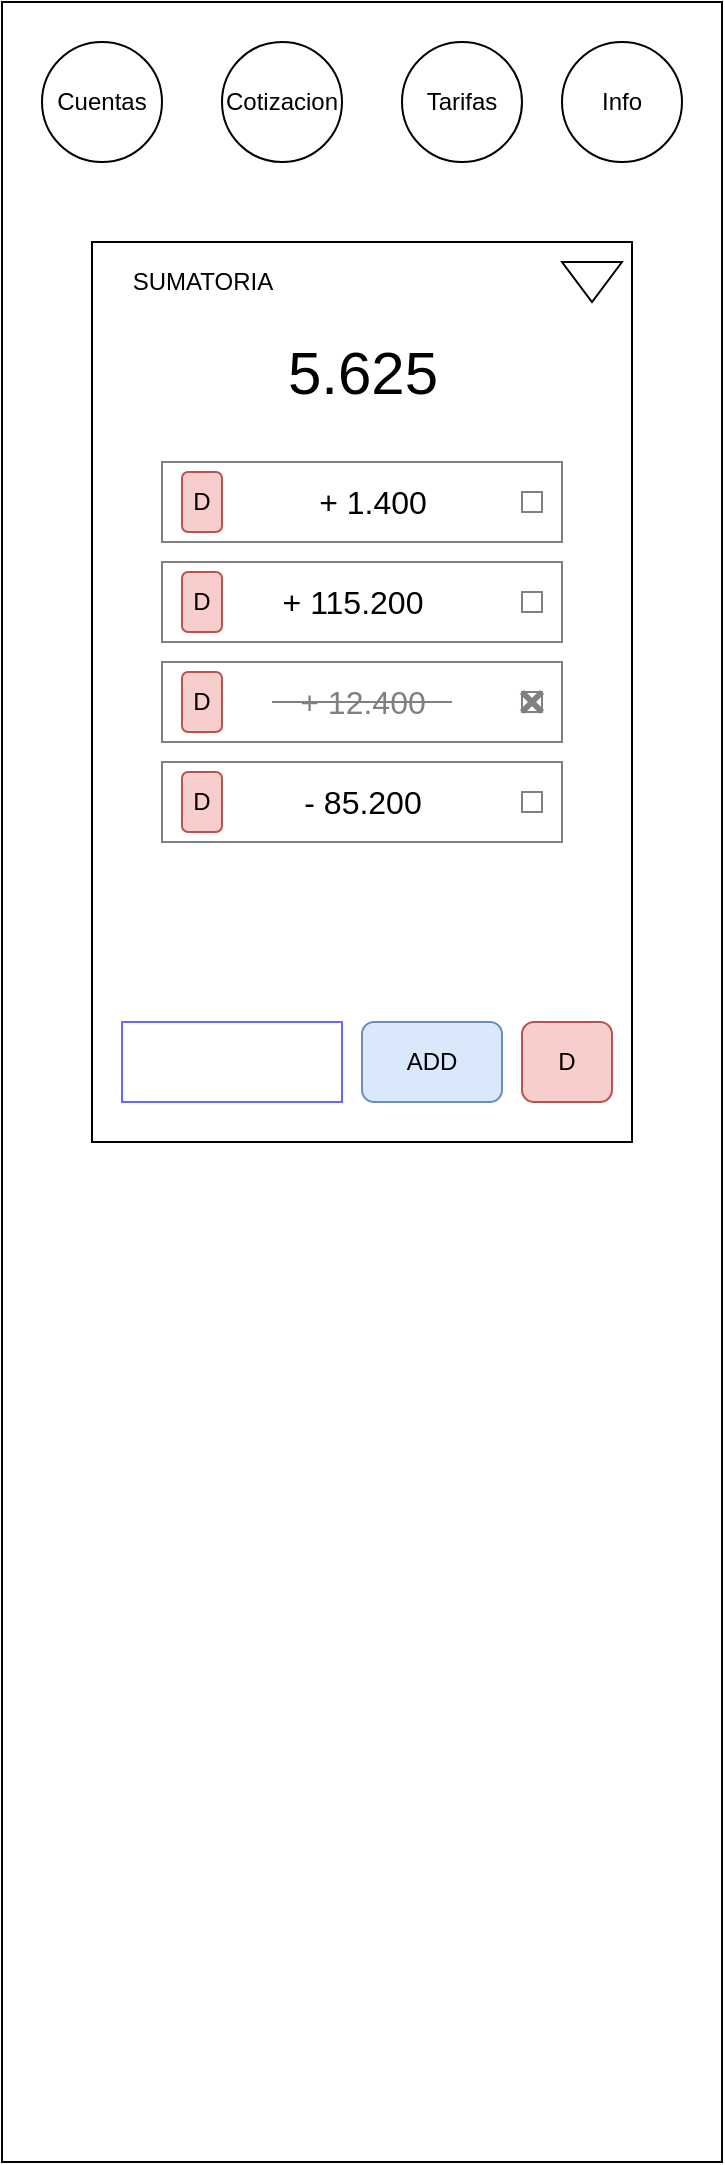 <mxfile version="16.6.4" type="github">
  <diagram id="LqH0sjRRcGHtMj45-_EA" name="UI">
    <mxGraphModel dx="408" dy="228" grid="1" gridSize="10" guides="1" tooltips="1" connect="1" arrows="1" fold="1" page="1" pageScale="1" pageWidth="827" pageHeight="1169" math="0" shadow="0">
      <root>
        <mxCell id="0" />
        <mxCell id="1" parent="0" />
        <mxCell id="yo-6rMwbI_qUXmu5xl-3-2" value="" style="rounded=0;whiteSpace=wrap;html=1;" vertex="1" parent="1">
          <mxGeometry x="40" y="40" width="360" height="1080" as="geometry" />
        </mxCell>
        <mxCell id="yo-6rMwbI_qUXmu5xl-3-4" value="Cuentas" style="ellipse;whiteSpace=wrap;html=1;aspect=fixed;" vertex="1" parent="1">
          <mxGeometry x="60" y="60" width="60" height="60" as="geometry" />
        </mxCell>
        <mxCell id="yo-6rMwbI_qUXmu5xl-3-5" value="Cotizacion" style="ellipse;whiteSpace=wrap;html=1;aspect=fixed;" vertex="1" parent="1">
          <mxGeometry x="150" y="60" width="60" height="60" as="geometry" />
        </mxCell>
        <mxCell id="yo-6rMwbI_qUXmu5xl-3-6" value="Tarifas" style="ellipse;whiteSpace=wrap;html=1;aspect=fixed;" vertex="1" parent="1">
          <mxGeometry x="240" y="60" width="60" height="60" as="geometry" />
        </mxCell>
        <mxCell id="yo-6rMwbI_qUXmu5xl-3-7" value="Info" style="ellipse;whiteSpace=wrap;html=1;aspect=fixed;" vertex="1" parent="1">
          <mxGeometry x="320" y="60" width="60" height="60" as="geometry" />
        </mxCell>
        <mxCell id="yo-6rMwbI_qUXmu5xl-3-8" value="" style="rounded=0;whiteSpace=wrap;html=1;" vertex="1" parent="1">
          <mxGeometry x="85" y="160" width="270" height="450" as="geometry" />
        </mxCell>
        <mxCell id="yo-6rMwbI_qUXmu5xl-3-13" value="" style="triangle;whiteSpace=wrap;html=1;rotation=90;" vertex="1" parent="1">
          <mxGeometry x="325" y="165" width="20" height="30" as="geometry" />
        </mxCell>
        <mxCell id="yo-6rMwbI_qUXmu5xl-3-14" value="SUMATORIA" style="text;html=1;align=center;verticalAlign=middle;resizable=0;points=[];autosize=1;strokeColor=none;fillColor=none;" vertex="1" parent="1">
          <mxGeometry x="100" y="170" width="80" height="20" as="geometry" />
        </mxCell>
        <mxCell id="yo-6rMwbI_qUXmu5xl-3-15" value="" style="rounded=0;whiteSpace=wrap;html=1;strokeColor=#6666FF;" vertex="1" parent="1">
          <mxGeometry x="100" y="550" width="110" height="40" as="geometry" />
        </mxCell>
        <mxCell id="yo-6rMwbI_qUXmu5xl-3-16" value="ADD" style="rounded=1;whiteSpace=wrap;html=1;fillColor=#dae8fc;strokeColor=#6c8ebf;" vertex="1" parent="1">
          <mxGeometry x="220" y="550" width="70" height="40" as="geometry" />
        </mxCell>
        <mxCell id="yo-6rMwbI_qUXmu5xl-3-17" value="&lt;font style=&quot;font-size: 30px&quot;&gt;5.625&lt;/font&gt;" style="text;html=1;align=center;verticalAlign=middle;resizable=0;points=[];autosize=1;strokeColor=none;fillColor=none;" vertex="1" parent="1">
          <mxGeometry x="175" y="210" width="90" height="30" as="geometry" />
        </mxCell>
        <mxCell id="yo-6rMwbI_qUXmu5xl-3-28" value="D" style="rounded=1;whiteSpace=wrap;html=1;fillColor=#f8cecc;strokeColor=#b85450;" vertex="1" parent="1">
          <mxGeometry x="300" y="550" width="45" height="40" as="geometry" />
        </mxCell>
        <mxCell id="yo-6rMwbI_qUXmu5xl-3-34" value="" style="group" vertex="1" connectable="0" parent="1">
          <mxGeometry x="120" y="270" width="200" height="40" as="geometry" />
        </mxCell>
        <mxCell id="yo-6rMwbI_qUXmu5xl-3-23" value="" style="rounded=0;whiteSpace=wrap;html=1;fontSize=30;strokeColor=#808080;" vertex="1" parent="yo-6rMwbI_qUXmu5xl-3-34">
          <mxGeometry width="200" height="40" as="geometry" />
        </mxCell>
        <mxCell id="yo-6rMwbI_qUXmu5xl-3-19" value="&lt;font style=&quot;font-size: 16px&quot;&gt;+ 1.400&lt;/font&gt;" style="text;html=1;align=center;verticalAlign=middle;resizable=0;points=[];autosize=1;strokeColor=none;fillColor=none;strokeWidth=4;" vertex="1" parent="yo-6rMwbI_qUXmu5xl-3-34">
          <mxGeometry x="70" y="10" width="70" height="20" as="geometry" />
        </mxCell>
        <mxCell id="yo-6rMwbI_qUXmu5xl-3-24" value="" style="rounded=0;whiteSpace=wrap;html=1;fontSize=30;strokeColor=#808080;" vertex="1" parent="yo-6rMwbI_qUXmu5xl-3-34">
          <mxGeometry x="180" y="15" width="10" height="10" as="geometry" />
        </mxCell>
        <mxCell id="yo-6rMwbI_qUXmu5xl-3-31" value="D" style="rounded=1;whiteSpace=wrap;html=1;fillColor=#f8cecc;strokeColor=#b85450;" vertex="1" parent="yo-6rMwbI_qUXmu5xl-3-34">
          <mxGeometry x="10" y="5" width="20" height="30" as="geometry" />
        </mxCell>
        <mxCell id="yo-6rMwbI_qUXmu5xl-3-35" value="" style="group" vertex="1" connectable="0" parent="1">
          <mxGeometry x="120" y="320" width="200" height="40" as="geometry" />
        </mxCell>
        <mxCell id="yo-6rMwbI_qUXmu5xl-3-36" value="" style="rounded=0;whiteSpace=wrap;html=1;fontSize=30;strokeColor=#808080;" vertex="1" parent="yo-6rMwbI_qUXmu5xl-3-35">
          <mxGeometry width="200" height="40" as="geometry" />
        </mxCell>
        <mxCell id="yo-6rMwbI_qUXmu5xl-3-37" value="&lt;font style=&quot;font-size: 16px&quot;&gt;+ 115.200&lt;/font&gt;" style="text;html=1;align=center;verticalAlign=middle;resizable=0;points=[];autosize=1;strokeColor=none;fillColor=none;strokeWidth=4;" vertex="1" parent="yo-6rMwbI_qUXmu5xl-3-35">
          <mxGeometry x="50" y="10" width="90" height="20" as="geometry" />
        </mxCell>
        <mxCell id="yo-6rMwbI_qUXmu5xl-3-38" value="" style="rounded=0;whiteSpace=wrap;html=1;fontSize=30;strokeColor=#808080;" vertex="1" parent="yo-6rMwbI_qUXmu5xl-3-35">
          <mxGeometry x="180" y="15" width="10" height="10" as="geometry" />
        </mxCell>
        <mxCell id="yo-6rMwbI_qUXmu5xl-3-39" value="D" style="rounded=1;whiteSpace=wrap;html=1;fillColor=#f8cecc;strokeColor=#b85450;" vertex="1" parent="yo-6rMwbI_qUXmu5xl-3-35">
          <mxGeometry x="10" y="5" width="20" height="30" as="geometry" />
        </mxCell>
        <mxCell id="yo-6rMwbI_qUXmu5xl-3-40" value="" style="group;sketch=0;" vertex="1" connectable="0" parent="1">
          <mxGeometry x="120" y="370" width="200" height="40" as="geometry" />
        </mxCell>
        <mxCell id="yo-6rMwbI_qUXmu5xl-3-41" value="" style="rounded=0;whiteSpace=wrap;html=1;fontSize=30;strokeColor=#808080;" vertex="1" parent="yo-6rMwbI_qUXmu5xl-3-40">
          <mxGeometry width="200" height="40" as="geometry" />
        </mxCell>
        <mxCell id="yo-6rMwbI_qUXmu5xl-3-43" value="" style="rounded=0;whiteSpace=wrap;html=1;fontSize=30;strokeColor=#808080;" vertex="1" parent="yo-6rMwbI_qUXmu5xl-3-40">
          <mxGeometry x="180" y="15" width="10" height="10" as="geometry" />
        </mxCell>
        <mxCell id="yo-6rMwbI_qUXmu5xl-3-44" value="D" style="rounded=1;whiteSpace=wrap;html=1;fillColor=#f8cecc;strokeColor=#b85450;" vertex="1" parent="yo-6rMwbI_qUXmu5xl-3-40">
          <mxGeometry x="10" y="5" width="20" height="30" as="geometry" />
        </mxCell>
        <mxCell id="yo-6rMwbI_qUXmu5xl-3-42" value="&lt;font style=&quot;font-size: 16px&quot;&gt;+ 12.400&lt;/font&gt;" style="text;html=1;align=center;verticalAlign=middle;resizable=0;points=[];autosize=1;strokeColor=none;fillColor=none;strokeWidth=4;fontColor=#808080;sketch=0;shadow=0;gradientColor=none;fontStyle=0;horizontal=1;rounded=0;glass=1;" vertex="1" parent="yo-6rMwbI_qUXmu5xl-3-40">
          <mxGeometry x="60" y="10" width="80" height="20" as="geometry" />
        </mxCell>
        <mxCell id="yo-6rMwbI_qUXmu5xl-3-47" value="" style="shape=umlDestroy;whiteSpace=wrap;html=1;strokeWidth=3;rounded=0;shadow=0;glass=1;sketch=0;fontSize=16;fontColor=#808080;fillColor=none;gradientColor=none;strokeColor=#808080;" vertex="1" parent="yo-6rMwbI_qUXmu5xl-3-40">
          <mxGeometry x="180" y="15" width="10" height="10" as="geometry" />
        </mxCell>
        <mxCell id="yo-6rMwbI_qUXmu5xl-3-48" value="" style="line;strokeWidth=1;html=1;perimeter=backbonePerimeter;points=[];outlineConnect=0;rounded=0;shadow=0;glass=1;sketch=0;fontSize=16;fontColor=#808080;fillColor=none;gradientColor=none;strokeColor=#808080;" vertex="1" parent="yo-6rMwbI_qUXmu5xl-3-40">
          <mxGeometry x="55" y="15" width="90" height="10" as="geometry" />
        </mxCell>
        <mxCell id="yo-6rMwbI_qUXmu5xl-3-49" value="" style="group" vertex="1" connectable="0" parent="1">
          <mxGeometry x="120" y="420" width="200" height="40" as="geometry" />
        </mxCell>
        <mxCell id="yo-6rMwbI_qUXmu5xl-3-50" value="" style="rounded=0;whiteSpace=wrap;html=1;fontSize=30;strokeColor=#808080;" vertex="1" parent="yo-6rMwbI_qUXmu5xl-3-49">
          <mxGeometry width="200" height="40" as="geometry" />
        </mxCell>
        <mxCell id="yo-6rMwbI_qUXmu5xl-3-51" value="&lt;font style=&quot;font-size: 16px&quot;&gt;- 85.200&lt;/font&gt;" style="text;html=1;align=center;verticalAlign=middle;resizable=0;points=[];autosize=1;strokeColor=none;fillColor=none;strokeWidth=4;" vertex="1" parent="yo-6rMwbI_qUXmu5xl-3-49">
          <mxGeometry x="65" y="10" width="70" height="20" as="geometry" />
        </mxCell>
        <mxCell id="yo-6rMwbI_qUXmu5xl-3-52" value="" style="rounded=0;whiteSpace=wrap;html=1;fontSize=30;strokeColor=#808080;" vertex="1" parent="yo-6rMwbI_qUXmu5xl-3-49">
          <mxGeometry x="180" y="15" width="10" height="10" as="geometry" />
        </mxCell>
        <mxCell id="yo-6rMwbI_qUXmu5xl-3-53" value="D" style="rounded=1;whiteSpace=wrap;html=1;fillColor=#f8cecc;strokeColor=#b85450;" vertex="1" parent="yo-6rMwbI_qUXmu5xl-3-49">
          <mxGeometry x="10" y="5" width="20" height="30" as="geometry" />
        </mxCell>
      </root>
    </mxGraphModel>
  </diagram>
</mxfile>
